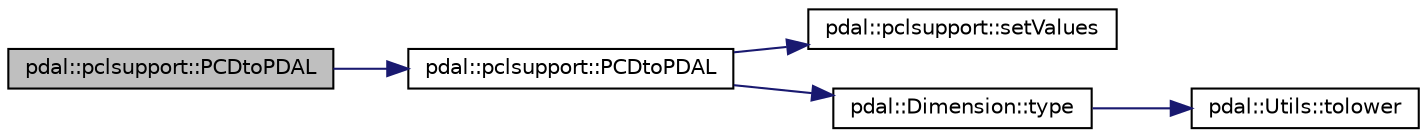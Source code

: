 digraph "pdal::pclsupport::PCDtoPDAL"
{
  edge [fontname="Helvetica",fontsize="10",labelfontname="Helvetica",labelfontsize="10"];
  node [fontname="Helvetica",fontsize="10",shape=record];
  rankdir="LR";
  Node1 [label="pdal::pclsupport::PCDtoPDAL",height=0.2,width=0.4,color="black", fillcolor="grey75", style="filled", fontcolor="black"];
  Node1 -> Node2 [color="midnightblue",fontsize="10",style="solid",fontname="Helvetica"];
  Node2 [label="pdal::pclsupport::PCDtoPDAL",height=0.2,width=0.4,color="black", fillcolor="white", style="filled",URL="$namespacepdal_1_1pclsupport.html#a6b2c6f96f8219e030d2ec6c9c1ec2697",tooltip="Convert PCD point cloud to PDAL. "];
  Node2 -> Node3 [color="midnightblue",fontsize="10",style="solid",fontname="Helvetica"];
  Node3 [label="pdal::pclsupport::setValues",height=0.2,width=0.4,color="black", fillcolor="white", style="filled",URL="$namespacepdal_1_1pclsupport.html#ac4d3dbaf6ee1d662afe052d54b18a285"];
  Node2 -> Node4 [color="midnightblue",fontsize="10",style="solid",fontname="Helvetica"];
  Node4 [label="pdal::Dimension::type",height=0.2,width=0.4,color="black", fillcolor="white", style="filled",URL="$namespacepdal_1_1Dimension.html#a880d689fed54aa3ded6f88c9e058c5d2"];
  Node4 -> Node5 [color="midnightblue",fontsize="10",style="solid",fontname="Helvetica"];
  Node5 [label="pdal::Utils::tolower",height=0.2,width=0.4,color="black", fillcolor="white", style="filled",URL="$namespacepdal_1_1Utils.html#a5268937cf695835e55392f752dc02cb2"];
}
